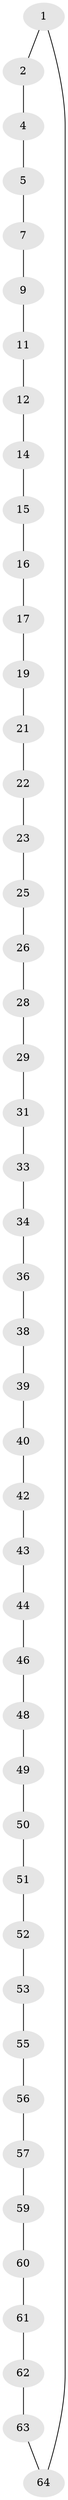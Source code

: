 // Generated by graph-tools (version 1.1) at 2025/24/03/03/25 07:24:19]
// undirected, 46 vertices, 46 edges
graph export_dot {
graph [start="1"]
  node [color=gray90,style=filled];
  1 [super="+66"];
  2 [super="+3"];
  4;
  5 [super="+6"];
  7 [super="+8"];
  9 [super="+10"];
  11;
  12 [super="+13"];
  14;
  15;
  16;
  17 [super="+18"];
  19 [super="+20"];
  21;
  22;
  23 [super="+24"];
  25;
  26 [super="+27"];
  28;
  29 [super="+30"];
  31 [super="+32"];
  33;
  34 [super="+35"];
  36 [super="+37"];
  38;
  39;
  40 [super="+41"];
  42;
  43;
  44 [super="+45"];
  46 [super="+47"];
  48;
  49;
  50;
  51;
  52;
  53 [super="+54"];
  55;
  56;
  57 [super="+58"];
  59;
  60;
  61;
  62;
  63;
  64 [super="+65"];
  1 -- 2;
  1 -- 64;
  2 -- 4;
  4 -- 5;
  5 -- 7;
  7 -- 9;
  9 -- 11;
  11 -- 12;
  12 -- 14;
  14 -- 15;
  15 -- 16;
  16 -- 17;
  17 -- 19;
  19 -- 21;
  21 -- 22;
  22 -- 23;
  23 -- 25;
  25 -- 26;
  26 -- 28;
  28 -- 29;
  29 -- 31;
  31 -- 33;
  33 -- 34;
  34 -- 36;
  36 -- 38;
  38 -- 39;
  39 -- 40;
  40 -- 42;
  42 -- 43;
  43 -- 44;
  44 -- 46;
  46 -- 48;
  48 -- 49;
  49 -- 50;
  50 -- 51;
  51 -- 52;
  52 -- 53;
  53 -- 55;
  55 -- 56;
  56 -- 57;
  57 -- 59;
  59 -- 60;
  60 -- 61;
  61 -- 62;
  62 -- 63;
  63 -- 64;
}
